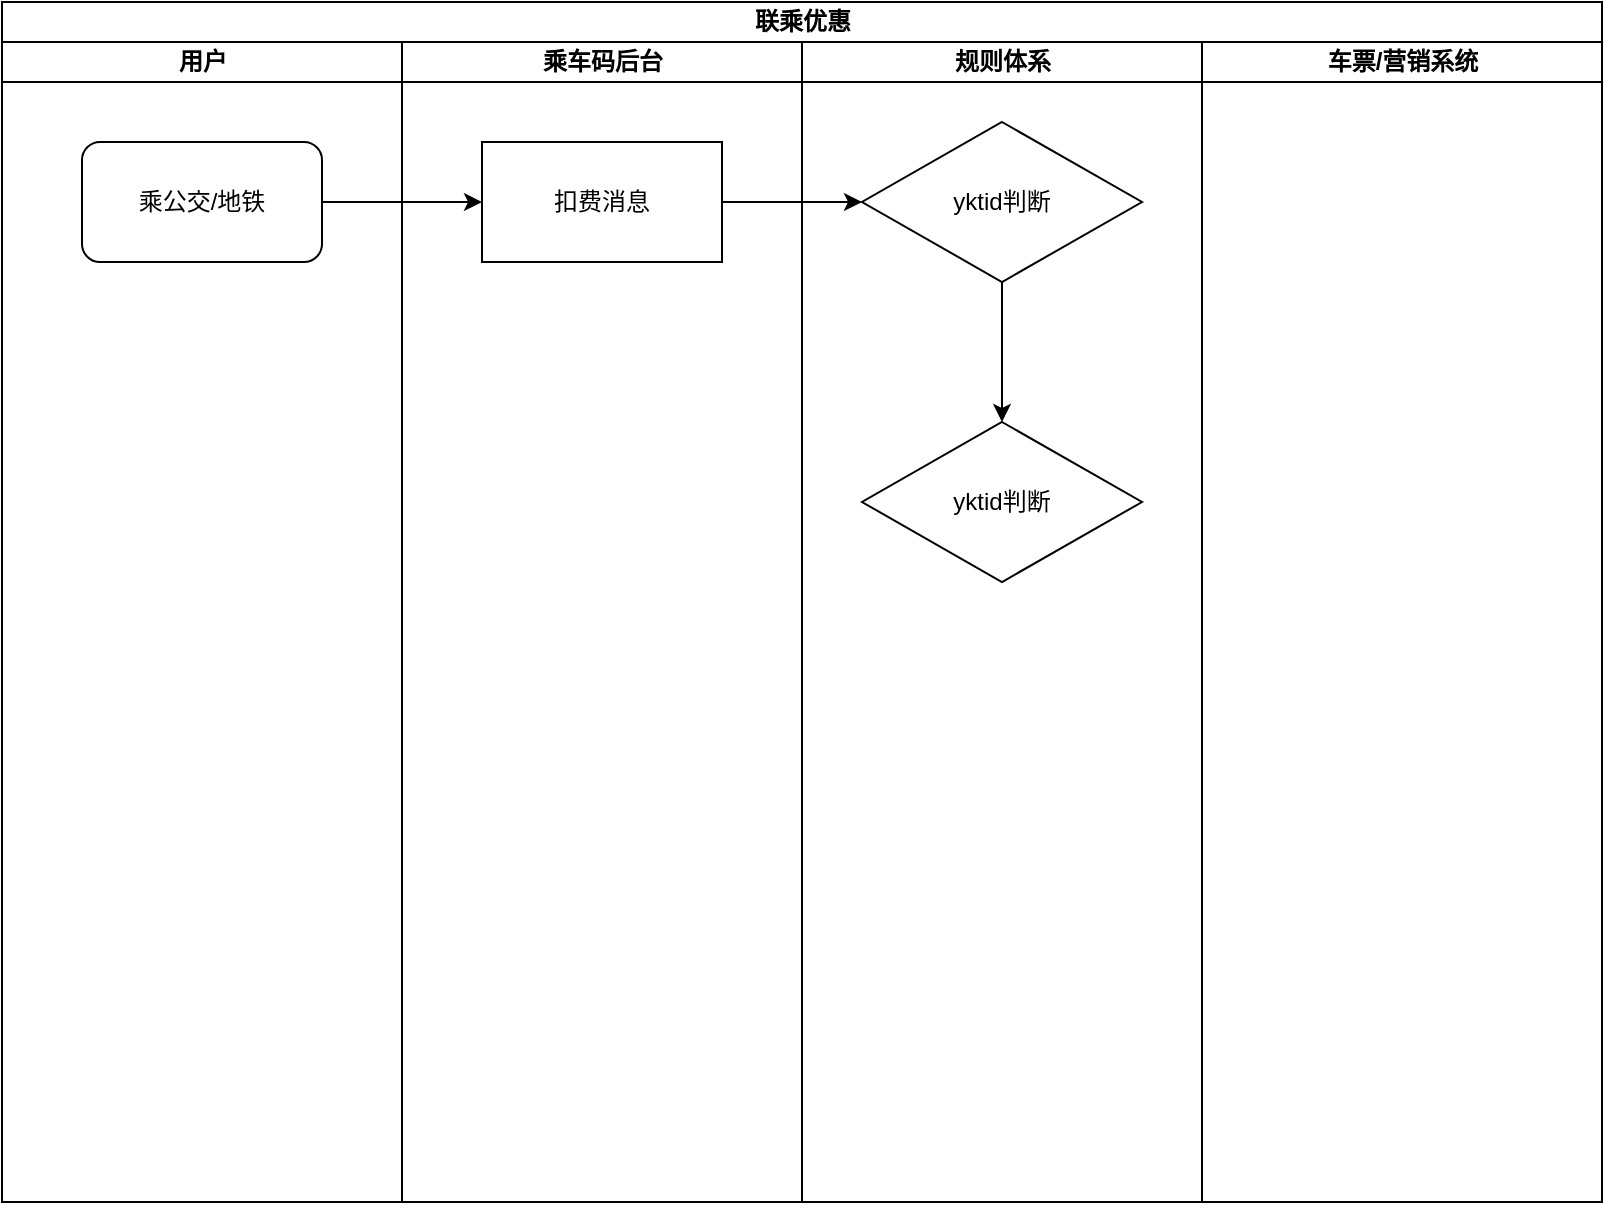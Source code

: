 <mxfile version="11.2.4" type="github" pages="1"><diagram id="RWKjPwM29KvsL_qfUjgt" name="第 1 页"><mxGraphModel dx="946" dy="625" grid="1" gridSize="10" guides="1" tooltips="1" connect="1" arrows="1" fold="1" page="1" pageScale="1" pageWidth="827" pageHeight="1169" math="0" shadow="0"><root><mxCell id="0"/><mxCell id="1" parent="0"/><mxCell id="Z0NYIKBNN5Qx5mgxOtPU-1" value="联乘优惠" style="swimlane;html=1;childLayout=stackLayout;resizeParent=1;resizeParentMax=0;startSize=20;" vertex="1" parent="1"><mxGeometry x="13" y="40" width="800" height="600" as="geometry"/></mxCell><mxCell id="Z0NYIKBNN5Qx5mgxOtPU-2" value="用户" style="swimlane;html=1;startSize=20;" vertex="1" parent="Z0NYIKBNN5Qx5mgxOtPU-1"><mxGeometry y="20" width="200" height="580" as="geometry"/></mxCell><mxCell id="Z0NYIKBNN5Qx5mgxOtPU-8" value="乘公交/地铁" style="rounded=1;whiteSpace=wrap;html=1;" vertex="1" parent="Z0NYIKBNN5Qx5mgxOtPU-2"><mxGeometry x="40" y="50" width="120" height="60" as="geometry"/></mxCell><mxCell id="Z0NYIKBNN5Qx5mgxOtPU-5" value="乘车码后台" style="swimlane;html=1;startSize=20;" vertex="1" parent="Z0NYIKBNN5Qx5mgxOtPU-1"><mxGeometry x="200" y="20" width="200" height="580" as="geometry"/></mxCell><mxCell id="Z0NYIKBNN5Qx5mgxOtPU-9" value="扣费消息" style="rounded=0;whiteSpace=wrap;html=1;" vertex="1" parent="Z0NYIKBNN5Qx5mgxOtPU-5"><mxGeometry x="40" y="50" width="120" height="60" as="geometry"/></mxCell><mxCell id="Z0NYIKBNN5Qx5mgxOtPU-6" value="规则体系" style="swimlane;html=1;startSize=20;" vertex="1" parent="Z0NYIKBNN5Qx5mgxOtPU-1"><mxGeometry x="400" y="20" width="200" height="580" as="geometry"/></mxCell><mxCell id="Z0NYIKBNN5Qx5mgxOtPU-14" style="edgeStyle=orthogonalEdgeStyle;rounded=0;orthogonalLoop=1;jettySize=auto;html=1;exitX=0.5;exitY=1;exitDx=0;exitDy=0;entryX=0.5;entryY=0;entryDx=0;entryDy=0;" edge="1" parent="Z0NYIKBNN5Qx5mgxOtPU-6" source="Z0NYIKBNN5Qx5mgxOtPU-11" target="Z0NYIKBNN5Qx5mgxOtPU-13"><mxGeometry relative="1" as="geometry"/></mxCell><mxCell id="Z0NYIKBNN5Qx5mgxOtPU-11" value="yktid判断" style="rhombus;whiteSpace=wrap;html=1;" vertex="1" parent="Z0NYIKBNN5Qx5mgxOtPU-6"><mxGeometry x="30" y="40" width="140" height="80" as="geometry"/></mxCell><mxCell id="Z0NYIKBNN5Qx5mgxOtPU-13" value="yktid判断" style="rhombus;whiteSpace=wrap;html=1;" vertex="1" parent="Z0NYIKBNN5Qx5mgxOtPU-6"><mxGeometry x="30" y="190" width="140" height="80" as="geometry"/></mxCell><mxCell id="Z0NYIKBNN5Qx5mgxOtPU-7" value="车票/营销系统" style="swimlane;html=1;startSize=20;" vertex="1" parent="Z0NYIKBNN5Qx5mgxOtPU-1"><mxGeometry x="600" y="20" width="200" height="580" as="geometry"/></mxCell><mxCell id="Z0NYIKBNN5Qx5mgxOtPU-10" style="edgeStyle=orthogonalEdgeStyle;rounded=0;orthogonalLoop=1;jettySize=auto;html=1;exitX=1;exitY=0.5;exitDx=0;exitDy=0;entryX=0;entryY=0.5;entryDx=0;entryDy=0;" edge="1" parent="Z0NYIKBNN5Qx5mgxOtPU-1" source="Z0NYIKBNN5Qx5mgxOtPU-8" target="Z0NYIKBNN5Qx5mgxOtPU-9"><mxGeometry relative="1" as="geometry"/></mxCell><mxCell id="Z0NYIKBNN5Qx5mgxOtPU-12" style="edgeStyle=orthogonalEdgeStyle;rounded=0;orthogonalLoop=1;jettySize=auto;html=1;exitX=1;exitY=0.5;exitDx=0;exitDy=0;entryX=0;entryY=0.5;entryDx=0;entryDy=0;" edge="1" parent="Z0NYIKBNN5Qx5mgxOtPU-1" source="Z0NYIKBNN5Qx5mgxOtPU-9" target="Z0NYIKBNN5Qx5mgxOtPU-11"><mxGeometry relative="1" as="geometry"/></mxCell></root></mxGraphModel></diagram></mxfile>